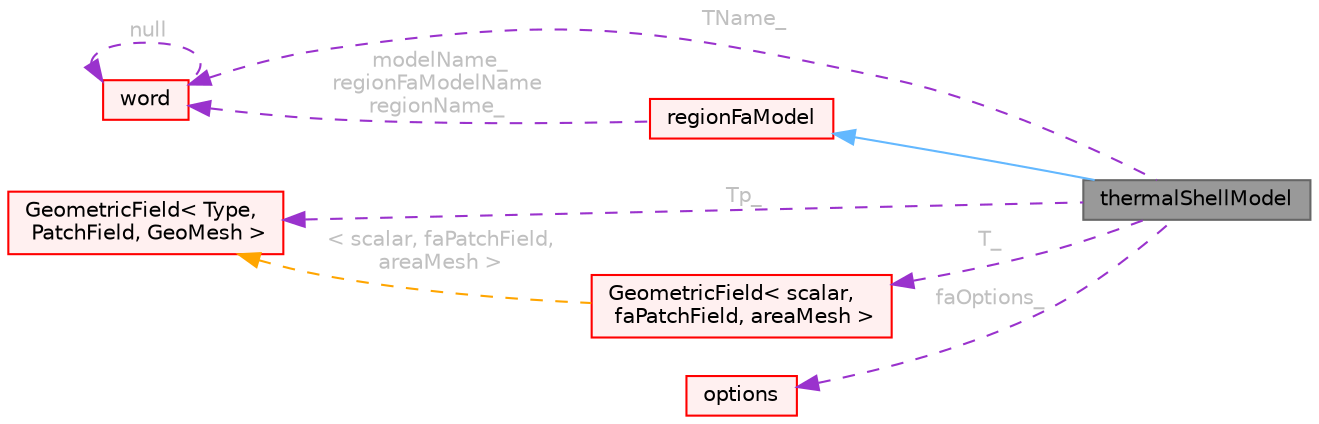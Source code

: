 digraph "thermalShellModel"
{
 // LATEX_PDF_SIZE
  bgcolor="transparent";
  edge [fontname=Helvetica,fontsize=10,labelfontname=Helvetica,labelfontsize=10];
  node [fontname=Helvetica,fontsize=10,shape=box,height=0.2,width=0.4];
  rankdir="LR";
  Node1 [id="Node000001",label="thermalShellModel",height=0.2,width=0.4,color="gray40", fillcolor="grey60", style="filled", fontcolor="black",tooltip=" "];
  Node2 -> Node1 [id="edge1_Node000001_Node000002",dir="back",color="steelblue1",style="solid",tooltip=" "];
  Node2 [id="Node000002",label="regionFaModel",height=0.2,width=0.4,color="red", fillcolor="#FFF0F0", style="filled",URL="$classFoam_1_1regionModels_1_1regionFaModel.html",tooltip="Base class for area region models."];
  Node23 -> Node2 [id="edge2_Node000002_Node000023",dir="back",color="darkorchid3",style="dashed",tooltip=" ",label=" modelName_\nregionFaModelName\nregionName_",fontcolor="grey" ];
  Node23 [id="Node000023",label="word",height=0.2,width=0.4,color="red", fillcolor="#FFF0F0", style="filled",URL="$classFoam_1_1word.html",tooltip="A class for handling words, derived from Foam::string."];
  Node23 -> Node23 [id="edge3_Node000023_Node000023",dir="back",color="darkorchid3",style="dashed",tooltip=" ",label=" null",fontcolor="grey" ];
  Node23 -> Node1 [id="edge4_Node000001_Node000023",dir="back",color="darkorchid3",style="dashed",tooltip=" ",label=" TName_",fontcolor="grey" ];
  Node54 -> Node1 [id="edge5_Node000001_Node000054",dir="back",color="darkorchid3",style="dashed",tooltip=" ",label=" Tp_",fontcolor="grey" ];
  Node54 [id="Node000054",label="GeometricField\< Type,\l PatchField, GeoMesh \>",height=0.2,width=0.4,color="red", fillcolor="#FFF0F0", style="filled",URL="$classFoam_1_1GeometricField.html",tooltip="Generic GeometricField class."];
  Node76 -> Node1 [id="edge6_Node000001_Node000076",dir="back",color="darkorchid3",style="dashed",tooltip=" ",label=" T_",fontcolor="grey" ];
  Node76 [id="Node000076",label="GeometricField\< scalar,\l faPatchField, areaMesh \>",height=0.2,width=0.4,color="red", fillcolor="#FFF0F0", style="filled",URL="$classFoam_1_1GeometricField.html",tooltip=" "];
  Node54 -> Node76 [id="edge7_Node000076_Node000054",dir="back",color="orange",style="dashed",tooltip=" ",label=" \< scalar, faPatchField,\l areaMesh \>",fontcolor="grey" ];
  Node78 -> Node1 [id="edge8_Node000001_Node000078",dir="back",color="darkorchid3",style="dashed",tooltip=" ",label=" faOptions_",fontcolor="grey" ];
  Node78 [id="Node000078",label="options",height=0.2,width=0.4,color="red", fillcolor="#FFF0F0", style="filled",URL="$classFoam_1_1fa_1_1options.html",tooltip="Finite-area options."];
}
